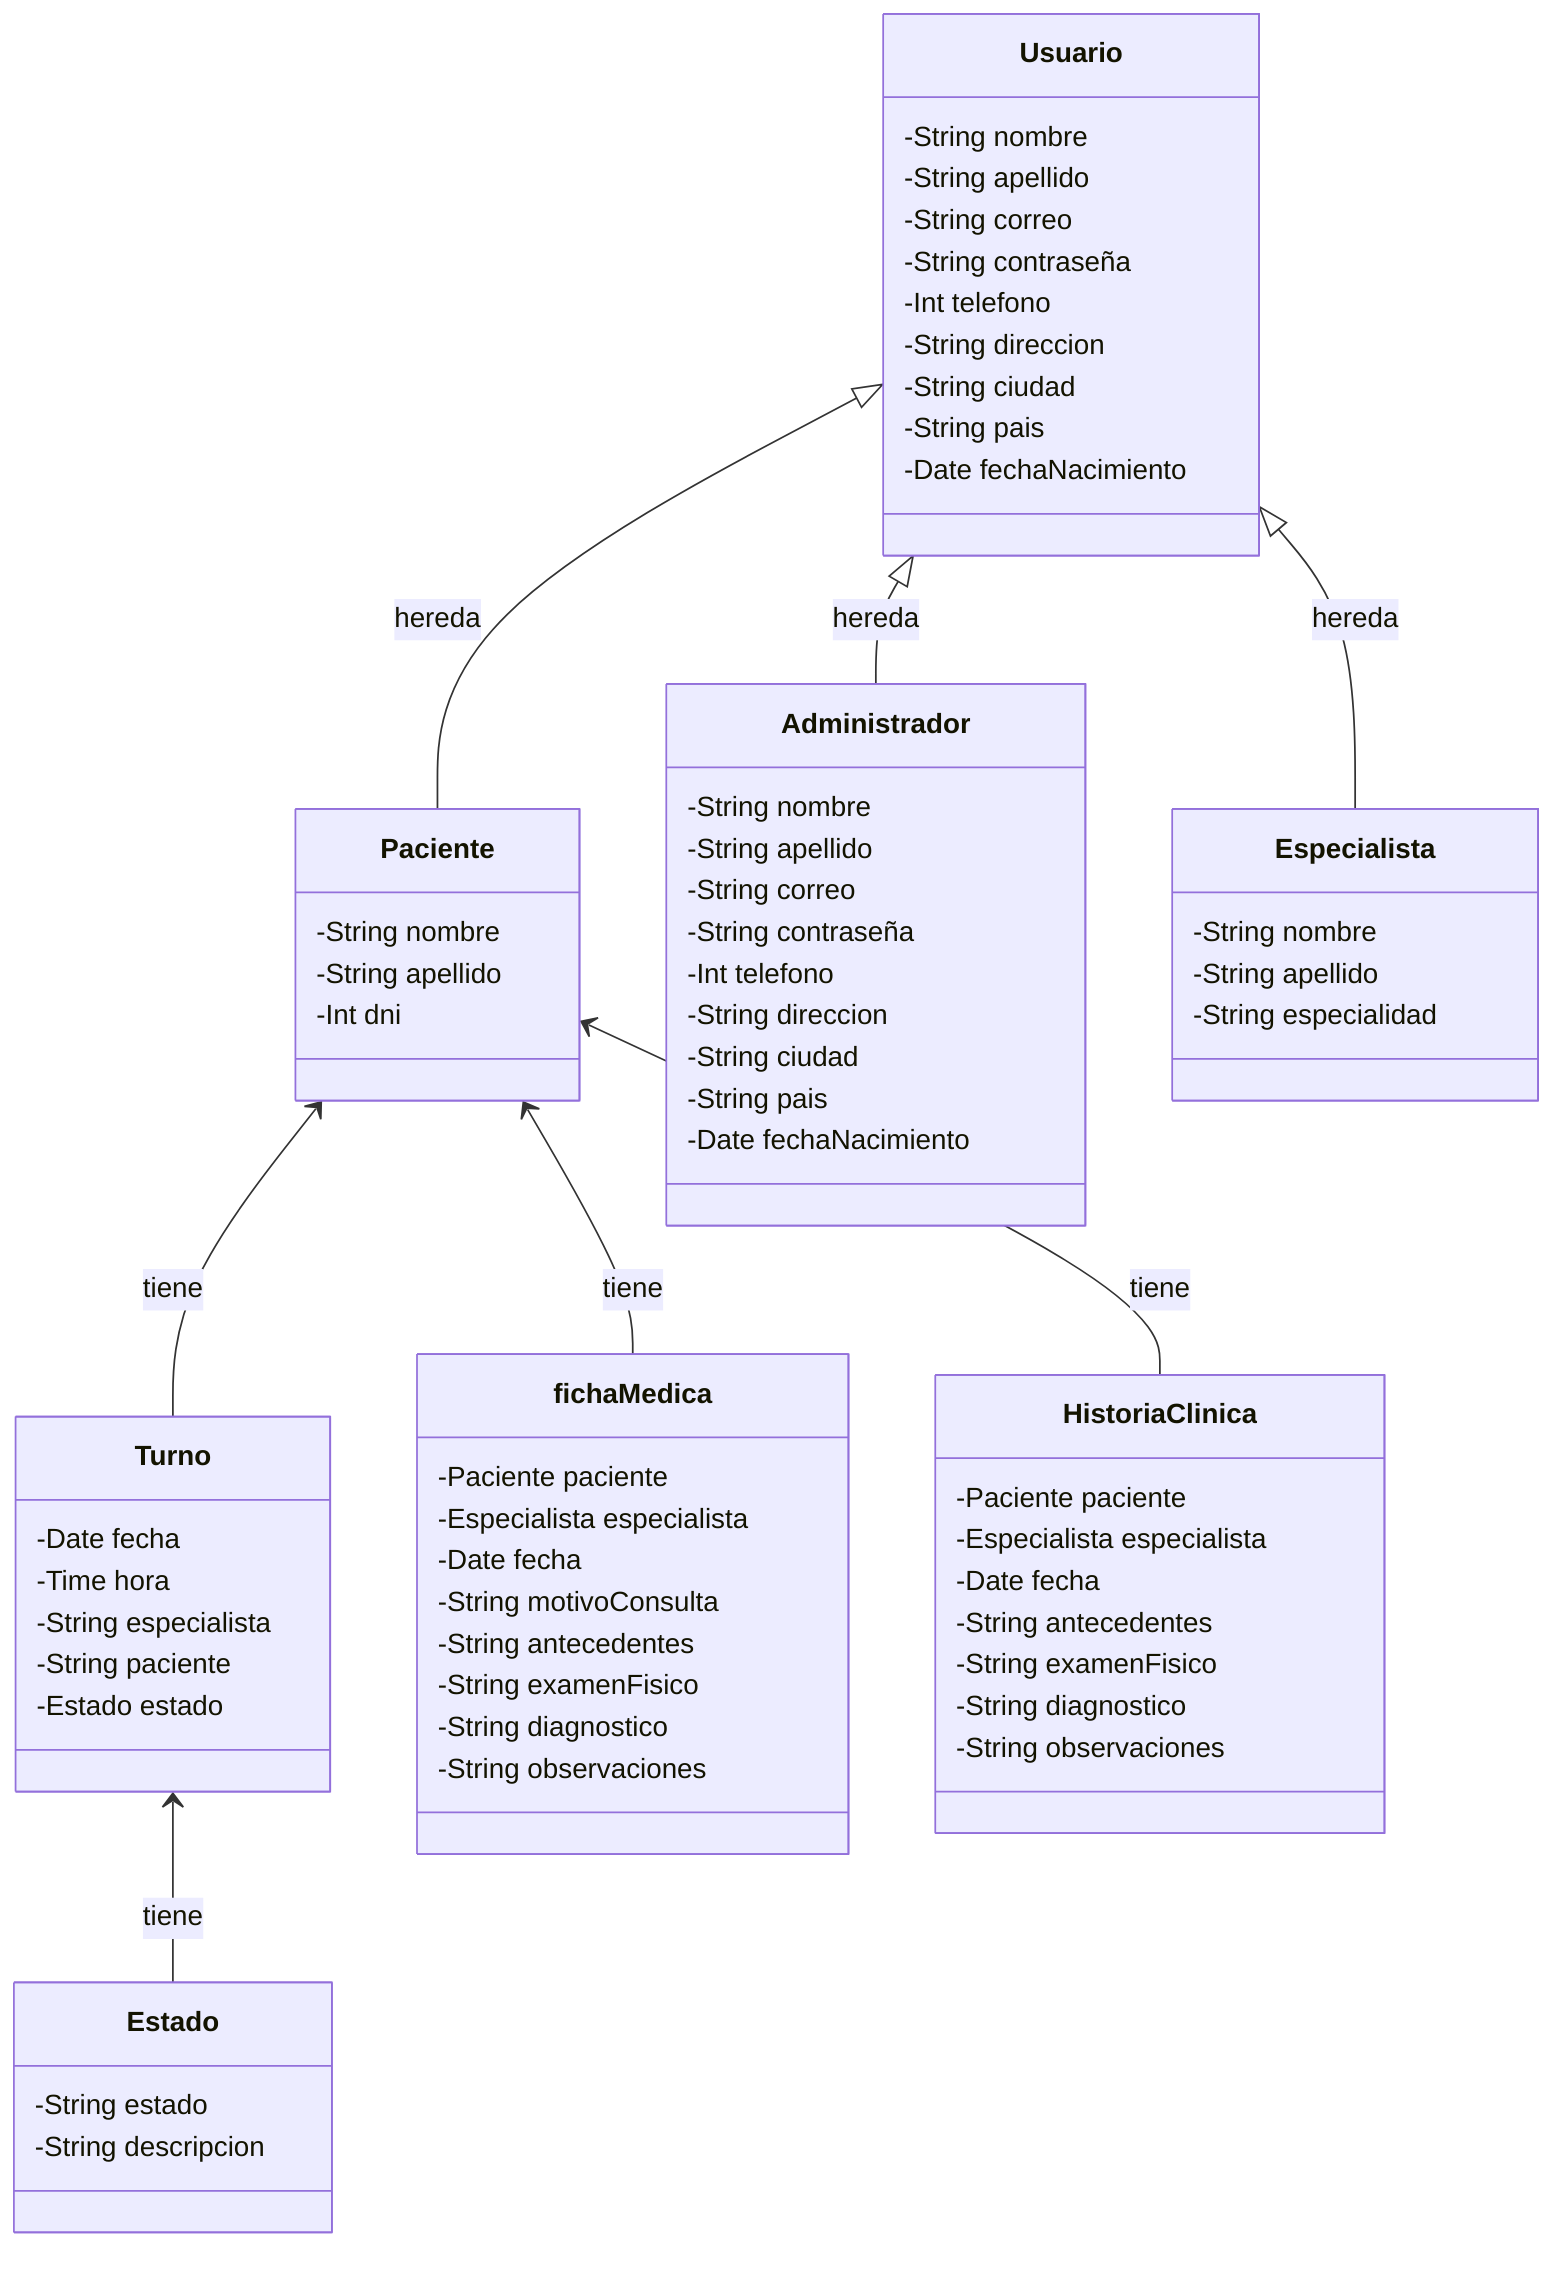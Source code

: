 classDiagram
    Usuario <|-- Paciente: hereda
    Usuario <|-- Administrador: hereda
    Usuario <|-- Especialista: hereda
    Turno <-- Estado: tiene 
    Paciente <-- fichaMedica: tiene 
    Paciente <-- HistoriaClinica: tiene
    Paciente <-- Turno: tiene 

    class Usuario {
        -String nombre
        -String apellido
        -String correo
        -String contraseña
        -Int telefono
        -String direccion
        -String ciudad
        -String pais
        -Date fechaNacimiento
    }


    class Turno {
        -Date fecha
        -Time hora
        -String especialista
        -String paciente
        -Estado estado
    }

    class Estado {
        -String estado
        -String descripcion
    }

    class Paciente {
        -String nombre
        -String apellido
        -Int dni
    }

    class Especialista {
        -String nombre
        -String apellido
        -String especialidad
    }


    class Administrador {
        -String nombre
        -String apellido
        -String correo
        -String contraseña
        -Int telefono
        -String direccion
        -String ciudad
        -String pais
        -Date fechaNacimiento
    }

    class fichaMedica {
        -Paciente paciente
        -Especialista especialista
        -Date fecha
        -String motivoConsulta
        -String antecedentes
        -String examenFisico
        -String diagnostico
        -String observaciones
    }

    class HistoriaClinica {
        -Paciente paciente
        -Especialista especialista
        -Date fecha
        -String antecedentes
        -String examenFisico
        -String diagnostico
        -String observaciones
    }